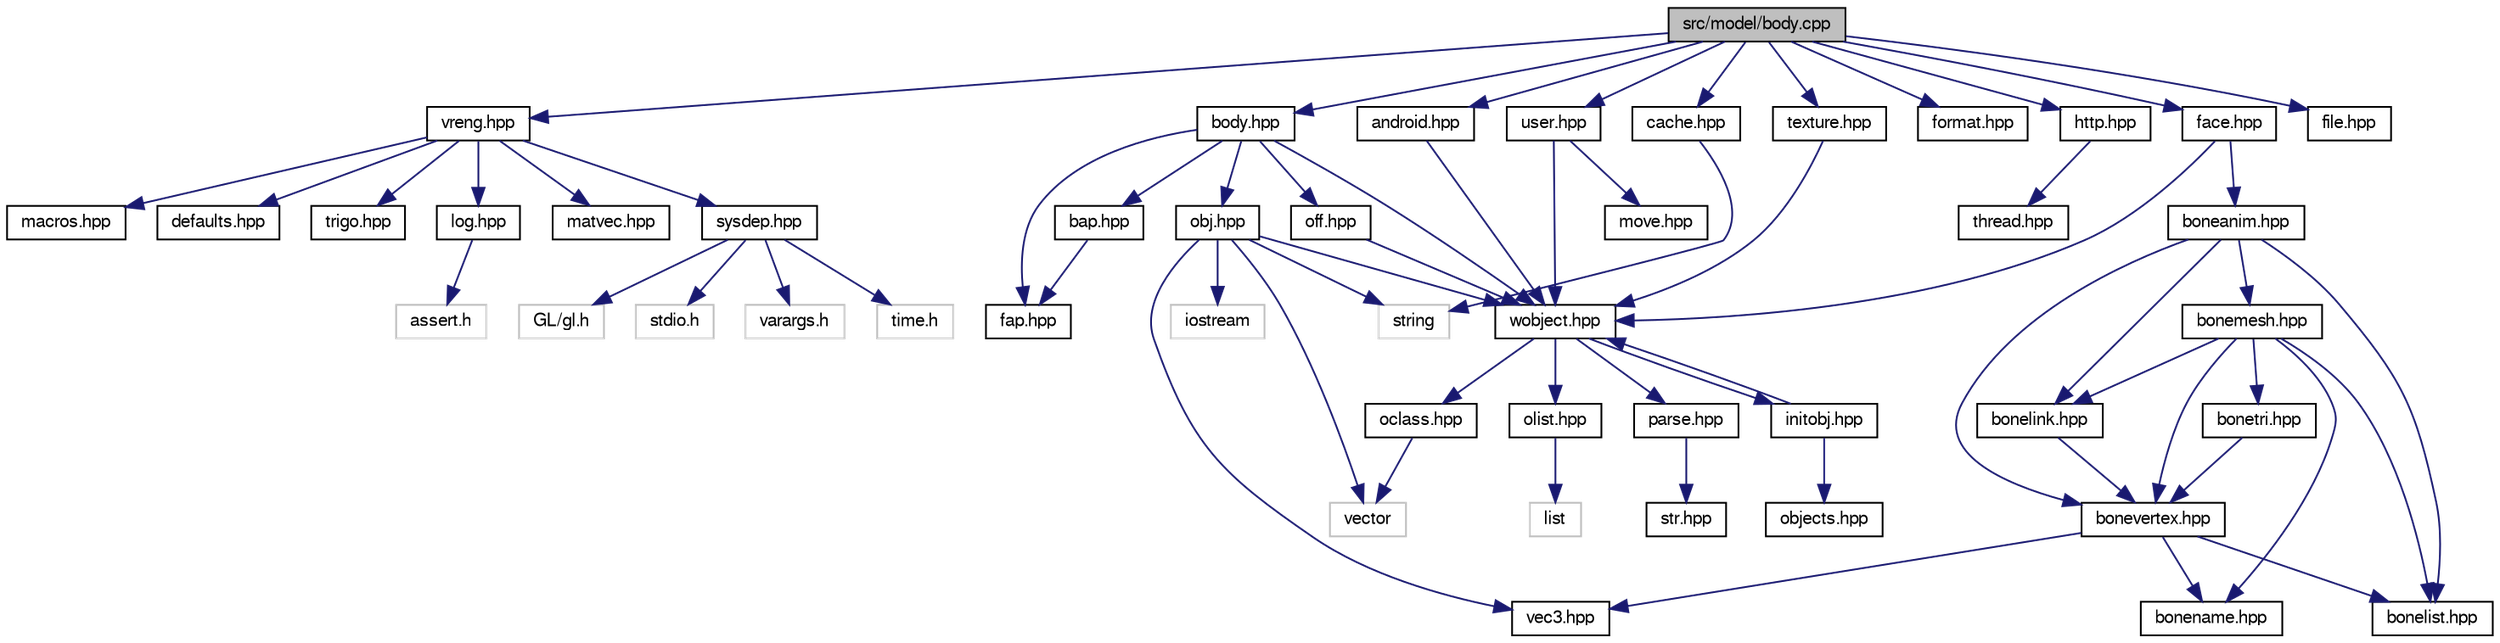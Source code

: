 digraph "src/model/body.cpp"
{
 // LATEX_PDF_SIZE
  bgcolor="transparent";
  edge [fontname="FreeSans",fontsize="10",labelfontname="FreeSans",labelfontsize="10"];
  node [fontname="FreeSans",fontsize="10",shape=record];
  Node1 [label="src/model/body.cpp",height=0.2,width=0.4,color="black", fillcolor="grey75", style="filled", fontcolor="black",tooltip=" "];
  Node1 -> Node2 [color="midnightblue",fontsize="10",style="solid",fontname="FreeSans"];
  Node2 [label="vreng.hpp",height=0.2,width=0.4,color="black",URL="$a00143.html",tooltip=" "];
  Node2 -> Node3 [color="midnightblue",fontsize="10",style="solid",fontname="FreeSans"];
  Node3 [label="sysdep.hpp",height=0.2,width=0.4,color="black",URL="$a00182.html",tooltip=" "];
  Node3 -> Node4 [color="midnightblue",fontsize="10",style="solid",fontname="FreeSans"];
  Node4 [label="stdio.h",height=0.2,width=0.4,color="grey75",tooltip=" "];
  Node3 -> Node5 [color="midnightblue",fontsize="10",style="solid",fontname="FreeSans"];
  Node5 [label="varargs.h",height=0.2,width=0.4,color="grey75",tooltip=" "];
  Node3 -> Node6 [color="midnightblue",fontsize="10",style="solid",fontname="FreeSans"];
  Node6 [label="time.h",height=0.2,width=0.4,color="grey75",tooltip=" "];
  Node3 -> Node7 [color="midnightblue",fontsize="10",style="solid",fontname="FreeSans"];
  Node7 [label="GL/gl.h",height=0.2,width=0.4,color="grey75",tooltip=" "];
  Node2 -> Node8 [color="midnightblue",fontsize="10",style="solid",fontname="FreeSans"];
  Node8 [label="macros.hpp",height=0.2,width=0.4,color="black",URL="$a00047.html",tooltip=" "];
  Node2 -> Node9 [color="midnightblue",fontsize="10",style="solid",fontname="FreeSans"];
  Node9 [label="defaults.hpp",height=0.2,width=0.4,color="black",URL="$a00014.html",tooltip=" "];
  Node2 -> Node10 [color="midnightblue",fontsize="10",style="solid",fontname="FreeSans"];
  Node10 [label="trigo.hpp",height=0.2,width=0.4,color="black",URL="$a00119.html",tooltip=" "];
  Node2 -> Node11 [color="midnightblue",fontsize="10",style="solid",fontname="FreeSans"];
  Node11 [label="log.hpp",height=0.2,width=0.4,color="black",URL="$a00044.html",tooltip=" "];
  Node11 -> Node12 [color="midnightblue",fontsize="10",style="solid",fontname="FreeSans"];
  Node12 [label="assert.h",height=0.2,width=0.4,color="grey75",tooltip=" "];
  Node2 -> Node13 [color="midnightblue",fontsize="10",style="solid",fontname="FreeSans"];
  Node13 [label="matvec.hpp",height=0.2,width=0.4,color="black",URL="$a00053.html",tooltip=" "];
  Node1 -> Node14 [color="midnightblue",fontsize="10",style="solid",fontname="FreeSans"];
  Node14 [label="body.hpp",height=0.2,width=0.4,color="black",URL="$a01112.html",tooltip=" "];
  Node14 -> Node15 [color="midnightblue",fontsize="10",style="solid",fontname="FreeSans"];
  Node15 [label="wobject.hpp",height=0.2,width=0.4,color="black",URL="$a00866.html",tooltip=" "];
  Node15 -> Node16 [color="midnightblue",fontsize="10",style="solid",fontname="FreeSans"];
  Node16 [label="oclass.hpp",height=0.2,width=0.4,color="black",URL="$a00626.html",tooltip=" "];
  Node16 -> Node17 [color="midnightblue",fontsize="10",style="solid",fontname="FreeSans"];
  Node17 [label="vector",height=0.2,width=0.4,color="grey75",tooltip=" "];
  Node15 -> Node18 [color="midnightblue",fontsize="10",style="solid",fontname="FreeSans"];
  Node18 [label="olist.hpp",height=0.2,width=0.4,color="black",URL="$a00632.html",tooltip=" "];
  Node18 -> Node19 [color="midnightblue",fontsize="10",style="solid",fontname="FreeSans"];
  Node19 [label="list",height=0.2,width=0.4,color="grey75",tooltip=" "];
  Node15 -> Node20 [color="midnightblue",fontsize="10",style="solid",fontname="FreeSans"];
  Node20 [label="parse.hpp",height=0.2,width=0.4,color="black",URL="$a00638.html",tooltip=" "];
  Node20 -> Node21 [color="midnightblue",fontsize="10",style="solid",fontname="FreeSans"];
  Node21 [label="str.hpp",height=0.2,width=0.4,color="black",URL="$a00179.html",tooltip=" "];
  Node15 -> Node22 [color="midnightblue",fontsize="10",style="solid",fontname="FreeSans"];
  Node22 [label="initobj.hpp",height=0.2,width=0.4,color="black",URL="$a00554.html",tooltip=" "];
  Node22 -> Node23 [color="midnightblue",fontsize="10",style="solid",fontname="FreeSans"];
  Node23 [label="objects.hpp",height=0.2,width=0.4,color="black",URL="$a00620.html",tooltip=" "];
  Node22 -> Node15 [color="midnightblue",fontsize="10",style="solid",fontname="FreeSans"];
  Node14 -> Node24 [color="midnightblue",fontsize="10",style="solid",fontname="FreeSans"];
  Node24 [label="bap.hpp",height=0.2,width=0.4,color="black",URL="$a01106.html",tooltip=" "];
  Node24 -> Node25 [color="midnightblue",fontsize="10",style="solid",fontname="FreeSans"];
  Node25 [label="fap.hpp",height=0.2,width=0.4,color="black",URL="$a01172.html",tooltip=" "];
  Node14 -> Node25 [color="midnightblue",fontsize="10",style="solid",fontname="FreeSans"];
  Node14 -> Node26 [color="midnightblue",fontsize="10",style="solid",fontname="FreeSans"];
  Node26 [label="off.hpp",height=0.2,width=0.4,color="black",URL="$a01202.html",tooltip=" "];
  Node26 -> Node15 [color="midnightblue",fontsize="10",style="solid",fontname="FreeSans"];
  Node14 -> Node27 [color="midnightblue",fontsize="10",style="solid",fontname="FreeSans"];
  Node27 [label="obj.hpp",height=0.2,width=0.4,color="black",URL="$a01196.html",tooltip=" "];
  Node27 -> Node28 [color="midnightblue",fontsize="10",style="solid",fontname="FreeSans"];
  Node28 [label="iostream",height=0.2,width=0.4,color="grey75",tooltip=" "];
  Node27 -> Node29 [color="midnightblue",fontsize="10",style="solid",fontname="FreeSans"];
  Node29 [label="string",height=0.2,width=0.4,color="grey75",tooltip=" "];
  Node27 -> Node17 [color="midnightblue",fontsize="10",style="solid",fontname="FreeSans"];
  Node27 -> Node15 [color="midnightblue",fontsize="10",style="solid",fontname="FreeSans"];
  Node27 -> Node30 [color="midnightblue",fontsize="10",style="solid",fontname="FreeSans"];
  Node30 [label="vec3.hpp",height=0.2,width=0.4,color="black",URL="$a01214.html",tooltip=" "];
  Node1 -> Node31 [color="midnightblue",fontsize="10",style="solid",fontname="FreeSans"];
  Node31 [label="face.hpp",height=0.2,width=0.4,color="black",URL="$a01169.html",tooltip=" "];
  Node31 -> Node15 [color="midnightblue",fontsize="10",style="solid",fontname="FreeSans"];
  Node31 -> Node32 [color="midnightblue",fontsize="10",style="solid",fontname="FreeSans"];
  Node32 [label="boneanim.hpp",height=0.2,width=0.4,color="black",URL="$a01118.html",tooltip=" "];
  Node32 -> Node33 [color="midnightblue",fontsize="10",style="solid",fontname="FreeSans"];
  Node33 [label="bonelist.hpp",height=0.2,width=0.4,color="black",URL="$a01127.html",tooltip=" "];
  Node32 -> Node34 [color="midnightblue",fontsize="10",style="solid",fontname="FreeSans"];
  Node34 [label="bonevertex.hpp",height=0.2,width=0.4,color="black",URL="$a01151.html",tooltip=" "];
  Node34 -> Node35 [color="midnightblue",fontsize="10",style="solid",fontname="FreeSans"];
  Node35 [label="bonename.hpp",height=0.2,width=0.4,color="black",URL="$a01139.html",tooltip=" "];
  Node34 -> Node30 [color="midnightblue",fontsize="10",style="solid",fontname="FreeSans"];
  Node34 -> Node33 [color="midnightblue",fontsize="10",style="solid",fontname="FreeSans"];
  Node32 -> Node36 [color="midnightblue",fontsize="10",style="solid",fontname="FreeSans"];
  Node36 [label="bonelink.hpp",height=0.2,width=0.4,color="black",URL="$a01124.html",tooltip=" "];
  Node36 -> Node34 [color="midnightblue",fontsize="10",style="solid",fontname="FreeSans"];
  Node32 -> Node37 [color="midnightblue",fontsize="10",style="solid",fontname="FreeSans"];
  Node37 [label="bonemesh.hpp",height=0.2,width=0.4,color="black",URL="$a01133.html",tooltip=" "];
  Node37 -> Node35 [color="midnightblue",fontsize="10",style="solid",fontname="FreeSans"];
  Node37 -> Node34 [color="midnightblue",fontsize="10",style="solid",fontname="FreeSans"];
  Node37 -> Node38 [color="midnightblue",fontsize="10",style="solid",fontname="FreeSans"];
  Node38 [label="bonetri.hpp",height=0.2,width=0.4,color="black",URL="$a01145.html",tooltip=" "];
  Node38 -> Node34 [color="midnightblue",fontsize="10",style="solid",fontname="FreeSans"];
  Node37 -> Node36 [color="midnightblue",fontsize="10",style="solid",fontname="FreeSans"];
  Node37 -> Node33 [color="midnightblue",fontsize="10",style="solid",fontname="FreeSans"];
  Node1 -> Node39 [color="midnightblue",fontsize="10",style="solid",fontname="FreeSans"];
  Node39 [label="android.hpp",height=0.2,width=0.4,color="black",URL="$a00275.html",tooltip=" "];
  Node39 -> Node15 [color="midnightblue",fontsize="10",style="solid",fontname="FreeSans"];
  Node1 -> Node40 [color="midnightblue",fontsize="10",style="solid",fontname="FreeSans"];
  Node40 [label="http.hpp",height=0.2,width=0.4,color="black",URL="$a00038.html",tooltip=" "];
  Node40 -> Node41 [color="midnightblue",fontsize="10",style="solid",fontname="FreeSans"];
  Node41 [label="thread.hpp",height=0.2,width=0.4,color="black",URL="$a00188.html",tooltip=" "];
  Node1 -> Node42 [color="midnightblue",fontsize="10",style="solid",fontname="FreeSans"];
  Node42 [label="texture.hpp",height=0.2,width=0.4,color="black",URL="$a01070.html",tooltip=" "];
  Node42 -> Node15 [color="midnightblue",fontsize="10",style="solid",fontname="FreeSans"];
  Node1 -> Node43 [color="midnightblue",fontsize="10",style="solid",fontname="FreeSans"];
  Node43 [label="format.hpp",height=0.2,width=0.4,color="black",URL="$a00032.html",tooltip=" "];
  Node1 -> Node44 [color="midnightblue",fontsize="10",style="solid",fontname="FreeSans"];
  Node44 [label="user.hpp",height=0.2,width=0.4,color="black",URL="$a00788.html",tooltip=" "];
  Node44 -> Node15 [color="midnightblue",fontsize="10",style="solid",fontname="FreeSans"];
  Node44 -> Node45 [color="midnightblue",fontsize="10",style="solid",fontname="FreeSans"];
  Node45 [label="move.hpp",height=0.2,width=0.4,color="black",URL="$a00596.html",tooltip=" "];
  Node1 -> Node46 [color="midnightblue",fontsize="10",style="solid",fontname="FreeSans"];
  Node46 [label="cache.hpp",height=0.2,width=0.4,color="black",URL="$a00005.html",tooltip=" "];
  Node46 -> Node29 [color="midnightblue",fontsize="10",style="solid",fontname="FreeSans"];
  Node1 -> Node47 [color="midnightblue",fontsize="10",style="solid",fontname="FreeSans"];
  Node47 [label="file.hpp",height=0.2,width=0.4,color="black",URL="$a00026.html",tooltip=" "];
}
